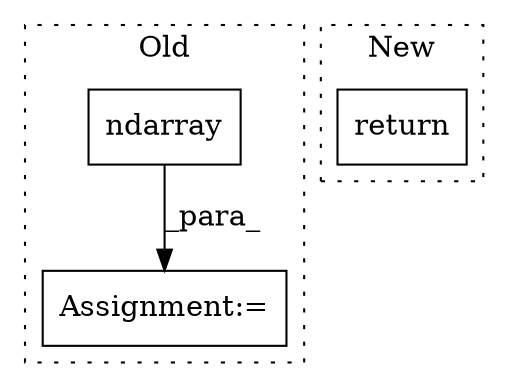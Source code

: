 digraph G {
subgraph cluster0 {
1 [label="ndarray" a="32" s="3181,3227" l="8,1" shape="box"];
3 [label="Assignment:=" a="7" s="3174" l="1" shape="box"];
label = "Old";
style="dotted";
}
subgraph cluster1 {
2 [label="return" a="41" s="4661" l="7" shape="box"];
label = "New";
style="dotted";
}
1 -> 3 [label="_para_"];
}